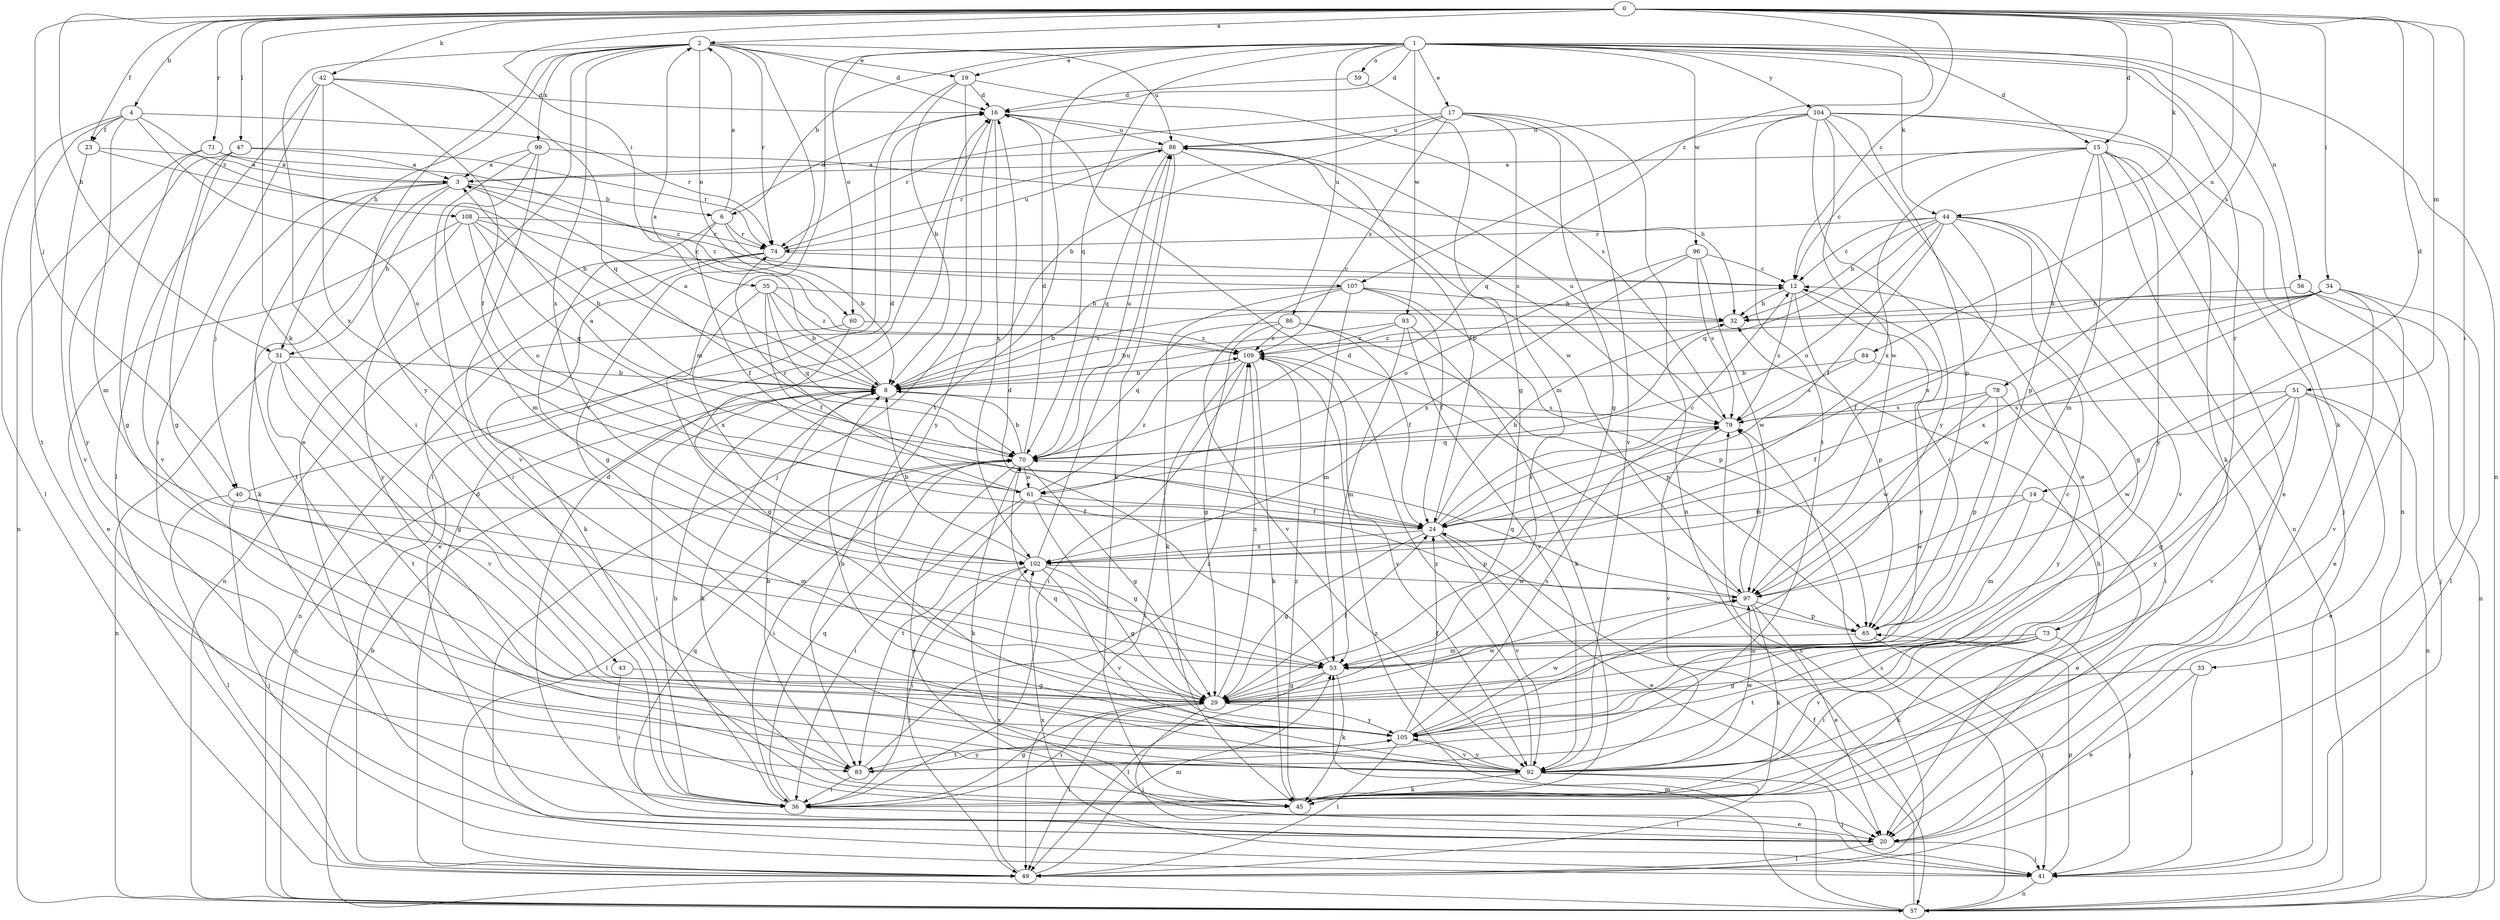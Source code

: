 strict digraph  {
0;
1;
2;
3;
4;
6;
8;
12;
14;
15;
16;
17;
19;
20;
23;
24;
29;
31;
32;
33;
34;
35;
36;
40;
41;
42;
43;
44;
45;
47;
49;
51;
53;
56;
57;
59;
60;
61;
65;
70;
71;
73;
74;
78;
79;
83;
84;
86;
88;
92;
93;
96;
97;
99;
102;
104;
105;
107;
108;
109;
0 -> 2  [label=a];
0 -> 4  [label=b];
0 -> 12  [label=c];
0 -> 14  [label=d];
0 -> 15  [label=d];
0 -> 23  [label=f];
0 -> 31  [label=h];
0 -> 33  [label=i];
0 -> 34  [label=i];
0 -> 35  [label=i];
0 -> 40  [label=j];
0 -> 42  [label=k];
0 -> 43  [label=k];
0 -> 44  [label=k];
0 -> 47  [label=l];
0 -> 51  [label=m];
0 -> 71  [label=r];
0 -> 78  [label=s];
0 -> 84  [label=u];
0 -> 107  [label=z];
1 -> 6  [label=b];
1 -> 15  [label=d];
1 -> 16  [label=d];
1 -> 17  [label=e];
1 -> 19  [label=e];
1 -> 44  [label=k];
1 -> 45  [label=k];
1 -> 53  [label=m];
1 -> 56  [label=n];
1 -> 57  [label=n];
1 -> 59  [label=o];
1 -> 60  [label=o];
1 -> 70  [label=q];
1 -> 73  [label=r];
1 -> 83  [label=t];
1 -> 86  [label=u];
1 -> 93  [label=w];
1 -> 96  [label=w];
1 -> 104  [label=y];
2 -> 16  [label=d];
2 -> 19  [label=e];
2 -> 20  [label=e];
2 -> 31  [label=h];
2 -> 36  [label=i];
2 -> 60  [label=o];
2 -> 74  [label=r];
2 -> 88  [label=u];
2 -> 92  [label=v];
2 -> 99  [label=x];
2 -> 102  [label=x];
2 -> 105  [label=y];
3 -> 6  [label=b];
3 -> 31  [label=h];
3 -> 40  [label=j];
3 -> 45  [label=k];
3 -> 83  [label=t];
3 -> 107  [label=z];
4 -> 23  [label=f];
4 -> 49  [label=l];
4 -> 53  [label=m];
4 -> 61  [label=o];
4 -> 74  [label=r];
4 -> 83  [label=t];
4 -> 108  [label=z];
6 -> 2  [label=a];
6 -> 8  [label=b];
6 -> 16  [label=d];
6 -> 24  [label=f];
6 -> 29  [label=g];
6 -> 74  [label=r];
8 -> 2  [label=a];
8 -> 3  [label=a];
8 -> 12  [label=c];
8 -> 36  [label=i];
8 -> 45  [label=k];
8 -> 57  [label=n];
8 -> 79  [label=s];
12 -> 32  [label=h];
12 -> 65  [label=p];
12 -> 79  [label=s];
12 -> 105  [label=y];
14 -> 20  [label=e];
14 -> 24  [label=f];
14 -> 53  [label=m];
14 -> 97  [label=w];
15 -> 3  [label=a];
15 -> 12  [label=c];
15 -> 20  [label=e];
15 -> 41  [label=j];
15 -> 53  [label=m];
15 -> 57  [label=n];
15 -> 65  [label=p];
15 -> 102  [label=x];
15 -> 105  [label=y];
16 -> 88  [label=u];
16 -> 97  [label=w];
16 -> 102  [label=x];
16 -> 105  [label=y];
17 -> 8  [label=b];
17 -> 29  [label=g];
17 -> 53  [label=m];
17 -> 57  [label=n];
17 -> 74  [label=r];
17 -> 88  [label=u];
17 -> 92  [label=v];
17 -> 109  [label=z];
19 -> 8  [label=b];
19 -> 16  [label=d];
19 -> 41  [label=j];
19 -> 49  [label=l];
19 -> 79  [label=s];
20 -> 16  [label=d];
20 -> 41  [label=j];
20 -> 49  [label=l];
20 -> 70  [label=q];
23 -> 3  [label=a];
23 -> 8  [label=b];
23 -> 92  [label=v];
24 -> 12  [label=c];
24 -> 20  [label=e];
24 -> 29  [label=g];
24 -> 32  [label=h];
24 -> 79  [label=s];
24 -> 92  [label=v];
24 -> 102  [label=x];
29 -> 12  [label=c];
29 -> 24  [label=f];
29 -> 36  [label=i];
29 -> 41  [label=j];
29 -> 49  [label=l];
29 -> 97  [label=w];
29 -> 105  [label=y];
29 -> 109  [label=z];
31 -> 8  [label=b];
31 -> 29  [label=g];
31 -> 57  [label=n];
31 -> 83  [label=t];
31 -> 92  [label=v];
32 -> 109  [label=z];
33 -> 20  [label=e];
33 -> 29  [label=g];
33 -> 41  [label=j];
34 -> 8  [label=b];
34 -> 20  [label=e];
34 -> 24  [label=f];
34 -> 32  [label=h];
34 -> 49  [label=l];
34 -> 92  [label=v];
34 -> 97  [label=w];
34 -> 102  [label=x];
35 -> 8  [label=b];
35 -> 24  [label=f];
35 -> 32  [label=h];
35 -> 70  [label=q];
35 -> 102  [label=x];
35 -> 109  [label=z];
36 -> 8  [label=b];
36 -> 20  [label=e];
36 -> 29  [label=g];
36 -> 70  [label=q];
40 -> 16  [label=d];
40 -> 24  [label=f];
40 -> 41  [label=j];
40 -> 49  [label=l];
40 -> 53  [label=m];
41 -> 57  [label=n];
41 -> 65  [label=p];
41 -> 102  [label=x];
42 -> 16  [label=d];
42 -> 24  [label=f];
42 -> 36  [label=i];
42 -> 49  [label=l];
42 -> 70  [label=q];
42 -> 102  [label=x];
43 -> 29  [label=g];
43 -> 36  [label=i];
44 -> 12  [label=c];
44 -> 24  [label=f];
44 -> 29  [label=g];
44 -> 32  [label=h];
44 -> 41  [label=j];
44 -> 61  [label=o];
44 -> 70  [label=q];
44 -> 74  [label=r];
44 -> 92  [label=v];
44 -> 102  [label=x];
45 -> 32  [label=h];
45 -> 109  [label=z];
47 -> 3  [label=a];
47 -> 29  [label=g];
47 -> 74  [label=r];
47 -> 92  [label=v];
47 -> 105  [label=y];
49 -> 16  [label=d];
49 -> 53  [label=m];
49 -> 79  [label=s];
49 -> 102  [label=x];
51 -> 20  [label=e];
51 -> 29  [label=g];
51 -> 57  [label=n];
51 -> 79  [label=s];
51 -> 92  [label=v];
51 -> 97  [label=w];
51 -> 105  [label=y];
53 -> 16  [label=d];
53 -> 29  [label=g];
53 -> 45  [label=k];
53 -> 49  [label=l];
56 -> 32  [label=h];
56 -> 41  [label=j];
56 -> 57  [label=n];
57 -> 8  [label=b];
57 -> 24  [label=f];
57 -> 53  [label=m];
57 -> 79  [label=s];
57 -> 109  [label=z];
59 -> 16  [label=d];
59 -> 29  [label=g];
60 -> 29  [label=g];
60 -> 57  [label=n];
60 -> 109  [label=z];
61 -> 24  [label=f];
61 -> 29  [label=g];
61 -> 36  [label=i];
61 -> 65  [label=p];
61 -> 74  [label=r];
61 -> 83  [label=t];
61 -> 109  [label=z];
65 -> 12  [label=c];
65 -> 41  [label=j];
65 -> 53  [label=m];
70 -> 3  [label=a];
70 -> 8  [label=b];
70 -> 16  [label=d];
70 -> 20  [label=e];
70 -> 29  [label=g];
70 -> 36  [label=i];
70 -> 45  [label=k];
70 -> 49  [label=l];
70 -> 61  [label=o];
70 -> 88  [label=u];
71 -> 3  [label=a];
71 -> 29  [label=g];
71 -> 57  [label=n];
71 -> 109  [label=z];
73 -> 36  [label=i];
73 -> 41  [label=j];
73 -> 45  [label=k];
73 -> 53  [label=m];
73 -> 83  [label=t];
73 -> 92  [label=v];
74 -> 12  [label=c];
74 -> 20  [label=e];
74 -> 45  [label=k];
74 -> 57  [label=n];
74 -> 88  [label=u];
78 -> 24  [label=f];
78 -> 65  [label=p];
78 -> 79  [label=s];
78 -> 97  [label=w];
78 -> 105  [label=y];
79 -> 70  [label=q];
79 -> 88  [label=u];
79 -> 92  [label=v];
83 -> 8  [label=b];
83 -> 36  [label=i];
83 -> 105  [label=y];
83 -> 109  [label=z];
84 -> 8  [label=b];
84 -> 36  [label=i];
84 -> 79  [label=s];
86 -> 24  [label=f];
86 -> 29  [label=g];
86 -> 65  [label=p];
86 -> 70  [label=q];
86 -> 109  [label=z];
88 -> 3  [label=a];
88 -> 24  [label=f];
88 -> 45  [label=k];
88 -> 70  [label=q];
88 -> 74  [label=r];
88 -> 79  [label=s];
92 -> 41  [label=j];
92 -> 45  [label=k];
92 -> 49  [label=l];
92 -> 97  [label=w];
92 -> 105  [label=y];
92 -> 109  [label=z];
93 -> 8  [label=b];
93 -> 45  [label=k];
93 -> 53  [label=m];
93 -> 92  [label=v];
93 -> 109  [label=z];
96 -> 12  [label=c];
96 -> 61  [label=o];
96 -> 79  [label=s];
96 -> 97  [label=w];
96 -> 102  [label=x];
97 -> 16  [label=d];
97 -> 20  [label=e];
97 -> 45  [label=k];
97 -> 65  [label=p];
97 -> 70  [label=q];
97 -> 79  [label=s];
99 -> 3  [label=a];
99 -> 32  [label=h];
99 -> 36  [label=i];
99 -> 53  [label=m];
99 -> 92  [label=v];
102 -> 8  [label=b];
102 -> 29  [label=g];
102 -> 36  [label=i];
102 -> 49  [label=l];
102 -> 88  [label=u];
102 -> 92  [label=v];
102 -> 97  [label=w];
104 -> 20  [label=e];
104 -> 45  [label=k];
104 -> 57  [label=n];
104 -> 65  [label=p];
104 -> 70  [label=q];
104 -> 83  [label=t];
104 -> 88  [label=u];
104 -> 97  [label=w];
104 -> 105  [label=y];
105 -> 8  [label=b];
105 -> 24  [label=f];
105 -> 49  [label=l];
105 -> 70  [label=q];
105 -> 79  [label=s];
105 -> 83  [label=t];
105 -> 92  [label=v];
105 -> 97  [label=w];
107 -> 8  [label=b];
107 -> 24  [label=f];
107 -> 32  [label=h];
107 -> 45  [label=k];
107 -> 53  [label=m];
107 -> 65  [label=p];
107 -> 92  [label=v];
108 -> 8  [label=b];
108 -> 12  [label=c];
108 -> 20  [label=e];
108 -> 61  [label=o];
108 -> 70  [label=q];
108 -> 74  [label=r];
108 -> 105  [label=y];
109 -> 8  [label=b];
109 -> 36  [label=i];
109 -> 45  [label=k];
109 -> 49  [label=l];
109 -> 92  [label=v];
}
